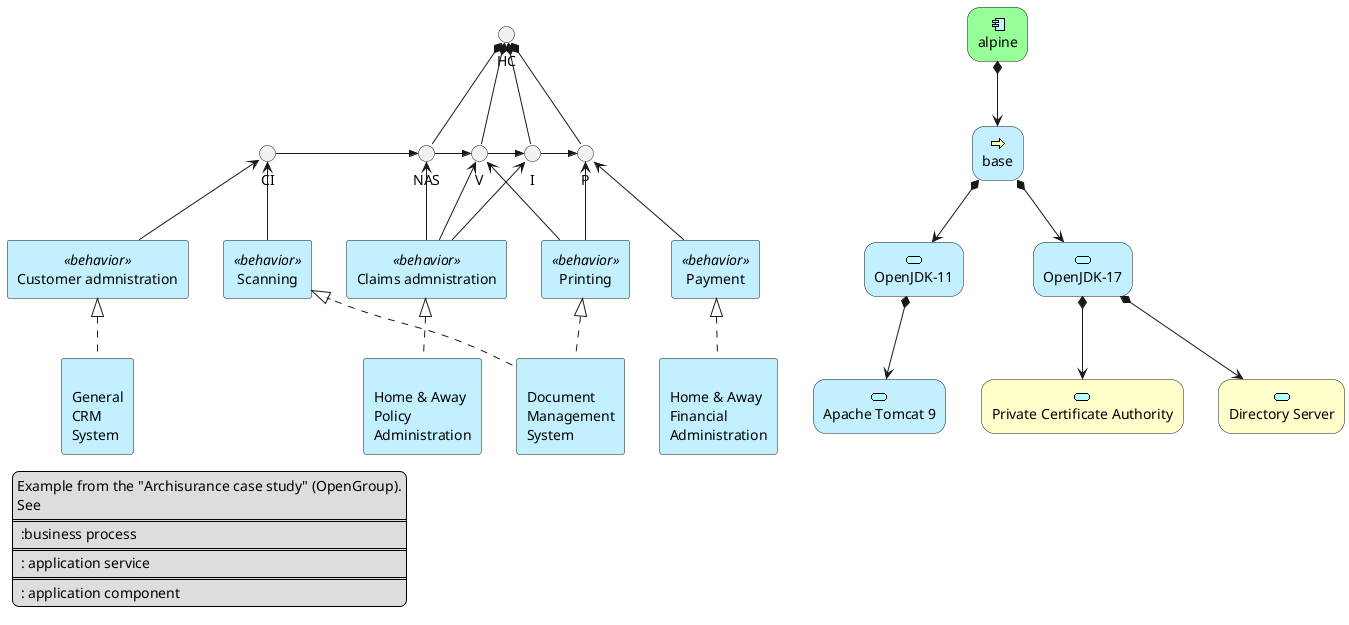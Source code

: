 @startuml
skinparam rectangle<<image>> {
	roundCorner 25
}
sprite $remalBaseImage jar:archimate/business-process
sprite $remalServiceImage jar:archimate/application-service
sprite $3rdPartyImage jar:archimate/application-component

rectangle "alpine" as alpine <<$3rdPartyImage>><<image>> #Physical
rectangle "base" as base <<$remalBaseImage>><<image>> #Application
rectangle "OpenJDK-11" as java11 <<$remalServiceImage>><<image>> #Application
rectangle "OpenJDK-17" as java17 <<$remalServiceImage>><<image>> #Application
rectangle "Apache Tomcat 9" as tomcat9 <<$remalServiceImage>><<image>> #Application
rectangle "Private Certificate Authority" as pki <<$remalServiceImage>><<image>> #Business
rectangle "Directory Server" as ds <<$remalServiceImage>><<image>> #Business
rectangle "Directory Server" as ds <<$remalServiceImage>><<image>> #Business

alpine *-down-> base
base *-down-> java11
base *-down-> java17
java11 *-down-> tomcat9
java17 *-down-> pki
java17 *-down-> ds

HC *-down- NAS
HC *-down- V
HC *-down- I
HC *-down- P

CI -right->> NAS
NAS -right->> V
V -right->> I
I -right->> P

rectangle "Scanning" as scanning <<$aService>><<behavior>> #Application
rectangle "Customer admnistration" as customerAdministration <<$aService>><<behavior>> #Application
rectangle "Claims admnistration" as claimsAdministration <<$aService>><<behavior>> #Application
rectangle Printing <<$aService>><<behavior>> #Application
rectangle Payment <<$aService>><<behavior>> #Application

scanning -up-> CI
customerAdministration  -up-> CI
claimsAdministration -up-> NAS
claimsAdministration -up-> V
claimsAdministration -up-> I
Payment -up-> P

Printing -up-> V
Printing -up-> P

rectangle "Document\nManagement\nSystem" as DMS <<$aComponent>> #Application
rectangle "General\nCRM\nSystem" as CRM <<$aComponent>>  #Application
rectangle "Home & Away\nPolicy\nAdministration" as HAPA <<$aComponent>> #Application
rectangle "Home & Away\nFinancial\nAdministration" as HFPA <<$aComponent>>  #Application

DMS .up.|> scanning
DMS .up.|> Printing
CRM .up.|> customerAdministration
HAPA .up.|> claimsAdministration
HFPA .up.|> Payment

legend left
Example from the "Archisurance case study" (OpenGroup).
See
====
<$bProcess> :business process
====
<$aService> : application service
====
<$aComponent> : application component
endlegend
@enduml
